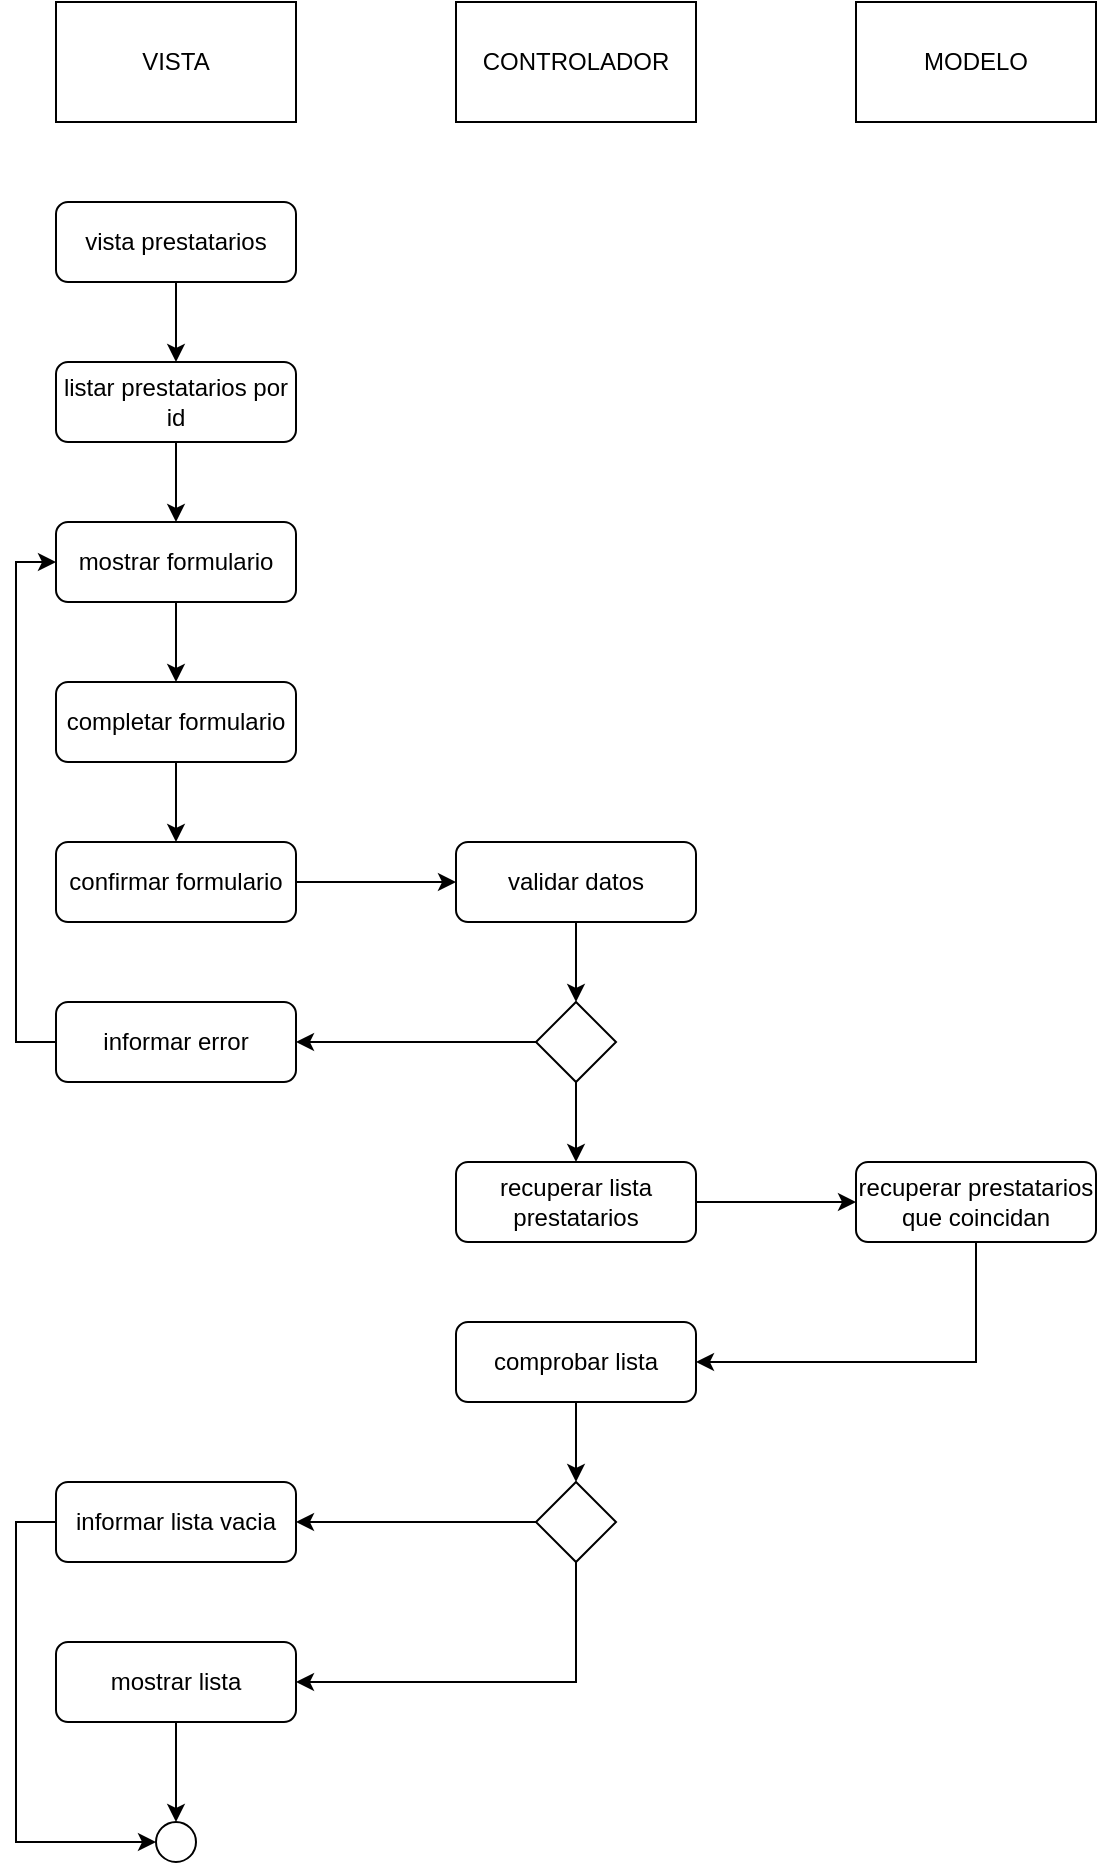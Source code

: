 <mxfile version="28.2.5">
  <diagram name="Página-1" id="2tn0s9U_ga8u8Qfxprjt">
    <mxGraphModel dx="1426" dy="679" grid="1" gridSize="10" guides="1" tooltips="1" connect="1" arrows="1" fold="1" page="1" pageScale="1" pageWidth="827" pageHeight="1169" math="0" shadow="0">
      <root>
        <mxCell id="0" />
        <mxCell id="1" parent="0" />
        <mxCell id="xd_y7Sb4m2H2BHd6RDBn-1" value="VISTA" style="rounded=0;whiteSpace=wrap;html=1;" vertex="1" parent="1">
          <mxGeometry x="120" y="20" width="120" height="60" as="geometry" />
        </mxCell>
        <mxCell id="xd_y7Sb4m2H2BHd6RDBn-2" value="CONTROLADOR" style="rounded=0;whiteSpace=wrap;html=1;" vertex="1" parent="1">
          <mxGeometry x="320" y="20" width="120" height="60" as="geometry" />
        </mxCell>
        <mxCell id="xd_y7Sb4m2H2BHd6RDBn-3" value="MODELO" style="rounded=0;whiteSpace=wrap;html=1;" vertex="1" parent="1">
          <mxGeometry x="520" y="20" width="120" height="60" as="geometry" />
        </mxCell>
        <mxCell id="xd_y7Sb4m2H2BHd6RDBn-4" value="" style="ellipse;whiteSpace=wrap;html=1;aspect=fixed;fillStyle=solid;fillColor=light-dark(#FFFFFF,#121212);" vertex="1" parent="1">
          <mxGeometry x="170" y="930" width="20" height="20" as="geometry" />
        </mxCell>
        <mxCell id="xd_y7Sb4m2H2BHd6RDBn-5" style="edgeStyle=orthogonalEdgeStyle;rounded=0;orthogonalLoop=1;jettySize=auto;html=1;exitX=0.5;exitY=1;exitDx=0;exitDy=0;entryX=0.5;entryY=0;entryDx=0;entryDy=0;" edge="1" parent="1" source="xd_y7Sb4m2H2BHd6RDBn-6" target="xd_y7Sb4m2H2BHd6RDBn-8">
          <mxGeometry relative="1" as="geometry" />
        </mxCell>
        <mxCell id="xd_y7Sb4m2H2BHd6RDBn-6" value="vista prestatarios" style="rounded=1;whiteSpace=wrap;html=1;" vertex="1" parent="1">
          <mxGeometry x="120" y="120" width="120" height="40" as="geometry" />
        </mxCell>
        <mxCell id="xd_y7Sb4m2H2BHd6RDBn-7" style="edgeStyle=orthogonalEdgeStyle;rounded=0;orthogonalLoop=1;jettySize=auto;html=1;exitX=0.5;exitY=1;exitDx=0;exitDy=0;entryX=0.5;entryY=0;entryDx=0;entryDy=0;" edge="1" parent="1" source="xd_y7Sb4m2H2BHd6RDBn-8" target="xd_y7Sb4m2H2BHd6RDBn-23">
          <mxGeometry relative="1" as="geometry" />
        </mxCell>
        <mxCell id="xd_y7Sb4m2H2BHd6RDBn-8" value="listar prestatarios por id" style="rounded=1;whiteSpace=wrap;html=1;" vertex="1" parent="1">
          <mxGeometry x="120" y="200" width="120" height="40" as="geometry" />
        </mxCell>
        <mxCell id="xd_y7Sb4m2H2BHd6RDBn-9" style="edgeStyle=orthogonalEdgeStyle;rounded=0;orthogonalLoop=1;jettySize=auto;html=1;exitX=1;exitY=0.5;exitDx=0;exitDy=0;entryX=0;entryY=0.5;entryDx=0;entryDy=0;" edge="1" parent="1" source="xd_y7Sb4m2H2BHd6RDBn-10" target="xd_y7Sb4m2H2BHd6RDBn-12">
          <mxGeometry relative="1" as="geometry" />
        </mxCell>
        <mxCell id="xd_y7Sb4m2H2BHd6RDBn-10" value="recuperar lista prestatarios" style="rounded=1;whiteSpace=wrap;html=1;" vertex="1" parent="1">
          <mxGeometry x="320" y="600" width="120" height="40" as="geometry" />
        </mxCell>
        <mxCell id="xd_y7Sb4m2H2BHd6RDBn-11" style="edgeStyle=orthogonalEdgeStyle;rounded=0;orthogonalLoop=1;jettySize=auto;html=1;exitX=0.5;exitY=1;exitDx=0;exitDy=0;entryX=1;entryY=0.5;entryDx=0;entryDy=0;" edge="1" parent="1" source="xd_y7Sb4m2H2BHd6RDBn-12" target="xd_y7Sb4m2H2BHd6RDBn-17">
          <mxGeometry relative="1" as="geometry" />
        </mxCell>
        <mxCell id="xd_y7Sb4m2H2BHd6RDBn-12" value="recuperar prestatarios que coincidan" style="rounded=1;whiteSpace=wrap;html=1;" vertex="1" parent="1">
          <mxGeometry x="520" y="600" width="120" height="40" as="geometry" />
        </mxCell>
        <mxCell id="xd_y7Sb4m2H2BHd6RDBn-13" style="edgeStyle=orthogonalEdgeStyle;rounded=0;orthogonalLoop=1;jettySize=auto;html=1;exitX=0;exitY=0.5;exitDx=0;exitDy=0;entryX=1;entryY=0.5;entryDx=0;entryDy=0;" edge="1" parent="1" source="xd_y7Sb4m2H2BHd6RDBn-15" target="xd_y7Sb4m2H2BHd6RDBn-19">
          <mxGeometry relative="1" as="geometry" />
        </mxCell>
        <mxCell id="xd_y7Sb4m2H2BHd6RDBn-14" style="edgeStyle=orthogonalEdgeStyle;rounded=0;orthogonalLoop=1;jettySize=auto;html=1;exitX=0.5;exitY=1;exitDx=0;exitDy=0;entryX=1;entryY=0.5;entryDx=0;entryDy=0;" edge="1" parent="1" source="xd_y7Sb4m2H2BHd6RDBn-15" target="xd_y7Sb4m2H2BHd6RDBn-21">
          <mxGeometry relative="1" as="geometry" />
        </mxCell>
        <mxCell id="xd_y7Sb4m2H2BHd6RDBn-15" value="" style="rhombus;whiteSpace=wrap;html=1;" vertex="1" parent="1">
          <mxGeometry x="360" y="760" width="40" height="40" as="geometry" />
        </mxCell>
        <mxCell id="xd_y7Sb4m2H2BHd6RDBn-16" style="edgeStyle=orthogonalEdgeStyle;rounded=0;orthogonalLoop=1;jettySize=auto;html=1;exitX=0.5;exitY=1;exitDx=0;exitDy=0;entryX=0.5;entryY=0;entryDx=0;entryDy=0;" edge="1" parent="1" source="xd_y7Sb4m2H2BHd6RDBn-17" target="xd_y7Sb4m2H2BHd6RDBn-15">
          <mxGeometry relative="1" as="geometry" />
        </mxCell>
        <mxCell id="xd_y7Sb4m2H2BHd6RDBn-17" value="comprobar lista" style="rounded=1;whiteSpace=wrap;html=1;" vertex="1" parent="1">
          <mxGeometry x="320" y="680" width="120" height="40" as="geometry" />
        </mxCell>
        <mxCell id="xd_y7Sb4m2H2BHd6RDBn-18" style="edgeStyle=orthogonalEdgeStyle;rounded=0;orthogonalLoop=1;jettySize=auto;html=1;exitX=0;exitY=0.5;exitDx=0;exitDy=0;entryX=0;entryY=0.5;entryDx=0;entryDy=0;" edge="1" parent="1" source="xd_y7Sb4m2H2BHd6RDBn-19" target="xd_y7Sb4m2H2BHd6RDBn-4">
          <mxGeometry relative="1" as="geometry" />
        </mxCell>
        <mxCell id="xd_y7Sb4m2H2BHd6RDBn-19" value="informar lista vacia" style="rounded=1;whiteSpace=wrap;html=1;" vertex="1" parent="1">
          <mxGeometry x="120" y="760" width="120" height="40" as="geometry" />
        </mxCell>
        <mxCell id="xd_y7Sb4m2H2BHd6RDBn-20" style="edgeStyle=orthogonalEdgeStyle;rounded=0;orthogonalLoop=1;jettySize=auto;html=1;exitX=0.5;exitY=1;exitDx=0;exitDy=0;entryX=0.5;entryY=0;entryDx=0;entryDy=0;" edge="1" parent="1" source="xd_y7Sb4m2H2BHd6RDBn-21" target="xd_y7Sb4m2H2BHd6RDBn-4">
          <mxGeometry relative="1" as="geometry" />
        </mxCell>
        <mxCell id="xd_y7Sb4m2H2BHd6RDBn-21" value="mostrar lista" style="rounded=1;whiteSpace=wrap;html=1;" vertex="1" parent="1">
          <mxGeometry x="120" y="840" width="120" height="40" as="geometry" />
        </mxCell>
        <mxCell id="xd_y7Sb4m2H2BHd6RDBn-22" style="edgeStyle=orthogonalEdgeStyle;rounded=0;orthogonalLoop=1;jettySize=auto;html=1;exitX=0.5;exitY=1;exitDx=0;exitDy=0;entryX=0.5;entryY=0;entryDx=0;entryDy=0;" edge="1" parent="1" source="xd_y7Sb4m2H2BHd6RDBn-23" target="xd_y7Sb4m2H2BHd6RDBn-25">
          <mxGeometry relative="1" as="geometry" />
        </mxCell>
        <mxCell id="xd_y7Sb4m2H2BHd6RDBn-23" value="mostrar formulario" style="rounded=1;whiteSpace=wrap;html=1;" vertex="1" parent="1">
          <mxGeometry x="120" y="280" width="120" height="40" as="geometry" />
        </mxCell>
        <mxCell id="xd_y7Sb4m2H2BHd6RDBn-24" style="edgeStyle=orthogonalEdgeStyle;rounded=0;orthogonalLoop=1;jettySize=auto;html=1;exitX=0.5;exitY=1;exitDx=0;exitDy=0;entryX=0.5;entryY=0;entryDx=0;entryDy=0;" edge="1" parent="1" source="xd_y7Sb4m2H2BHd6RDBn-25" target="xd_y7Sb4m2H2BHd6RDBn-27">
          <mxGeometry relative="1" as="geometry" />
        </mxCell>
        <mxCell id="xd_y7Sb4m2H2BHd6RDBn-25" value="completar formulario" style="rounded=1;whiteSpace=wrap;html=1;" vertex="1" parent="1">
          <mxGeometry x="120" y="360" width="120" height="40" as="geometry" />
        </mxCell>
        <mxCell id="xd_y7Sb4m2H2BHd6RDBn-26" style="edgeStyle=orthogonalEdgeStyle;rounded=0;orthogonalLoop=1;jettySize=auto;html=1;exitX=1;exitY=0.5;exitDx=0;exitDy=0;entryX=0;entryY=0.5;entryDx=0;entryDy=0;" edge="1" parent="1" source="xd_y7Sb4m2H2BHd6RDBn-27" target="xd_y7Sb4m2H2BHd6RDBn-29">
          <mxGeometry relative="1" as="geometry" />
        </mxCell>
        <mxCell id="xd_y7Sb4m2H2BHd6RDBn-27" value="confirmar formulario" style="rounded=1;whiteSpace=wrap;html=1;" vertex="1" parent="1">
          <mxGeometry x="120" y="440" width="120" height="40" as="geometry" />
        </mxCell>
        <mxCell id="xd_y7Sb4m2H2BHd6RDBn-28" style="edgeStyle=orthogonalEdgeStyle;rounded=0;orthogonalLoop=1;jettySize=auto;html=1;exitX=0.5;exitY=1;exitDx=0;exitDy=0;entryX=0.5;entryY=0;entryDx=0;entryDy=0;" edge="1" parent="1" source="xd_y7Sb4m2H2BHd6RDBn-29" target="xd_y7Sb4m2H2BHd6RDBn-34">
          <mxGeometry relative="1" as="geometry" />
        </mxCell>
        <mxCell id="xd_y7Sb4m2H2BHd6RDBn-29" value="validar datos&lt;span style=&quot;color: rgba(0, 0, 0, 0); font-family: monospace; font-size: 0px; text-align: start; text-wrap-mode: nowrap;&quot;&gt;%3CmxGraphModel%3E%3Croot%3E%3CmxCell%20id%3D%220%22%2F%3E%3CmxCell%20id%3D%221%22%20parent%3D%220%22%2F%3E%3CmxCell%20id%3D%222%22%20value%3D%22%22%20style%3D%22rounded%3D1%3BwhiteSpace%3Dwrap%3Bhtml%3D1%3B%22%20vertex%3D%221%22%20parent%3D%221%22%3E%3CmxGeometry%20x%3D%22120%22%20y%3D%22280%22%20width%3D%22120%22%20height%3D%2240%22%20as%3D%22geometry%22%2F%3E%3C%2FmxCell%3E%3C%2Froot%3E%3C%2FmxGraphModel%3E&lt;/span&gt;" style="rounded=1;whiteSpace=wrap;html=1;" vertex="1" parent="1">
          <mxGeometry x="320" y="440" width="120" height="40" as="geometry" />
        </mxCell>
        <mxCell id="xd_y7Sb4m2H2BHd6RDBn-30" style="edgeStyle=orthogonalEdgeStyle;rounded=0;orthogonalLoop=1;jettySize=auto;html=1;exitX=0;exitY=0.5;exitDx=0;exitDy=0;entryX=0;entryY=0.5;entryDx=0;entryDy=0;" edge="1" parent="1" source="xd_y7Sb4m2H2BHd6RDBn-31" target="xd_y7Sb4m2H2BHd6RDBn-23">
          <mxGeometry relative="1" as="geometry" />
        </mxCell>
        <mxCell id="xd_y7Sb4m2H2BHd6RDBn-31" value="informar error" style="rounded=1;whiteSpace=wrap;html=1;" vertex="1" parent="1">
          <mxGeometry x="120" y="520" width="120" height="40" as="geometry" />
        </mxCell>
        <mxCell id="xd_y7Sb4m2H2BHd6RDBn-32" style="edgeStyle=orthogonalEdgeStyle;rounded=0;orthogonalLoop=1;jettySize=auto;html=1;exitX=0;exitY=0.5;exitDx=0;exitDy=0;entryX=1;entryY=0.5;entryDx=0;entryDy=0;" edge="1" parent="1" source="xd_y7Sb4m2H2BHd6RDBn-34" target="xd_y7Sb4m2H2BHd6RDBn-31">
          <mxGeometry relative="1" as="geometry" />
        </mxCell>
        <mxCell id="xd_y7Sb4m2H2BHd6RDBn-33" style="edgeStyle=orthogonalEdgeStyle;rounded=0;orthogonalLoop=1;jettySize=auto;html=1;exitX=0.5;exitY=1;exitDx=0;exitDy=0;entryX=0.5;entryY=0;entryDx=0;entryDy=0;" edge="1" parent="1" source="xd_y7Sb4m2H2BHd6RDBn-34" target="xd_y7Sb4m2H2BHd6RDBn-10">
          <mxGeometry relative="1" as="geometry" />
        </mxCell>
        <mxCell id="xd_y7Sb4m2H2BHd6RDBn-34" value="" style="rhombus;whiteSpace=wrap;html=1;" vertex="1" parent="1">
          <mxGeometry x="360" y="520" width="40" height="40" as="geometry" />
        </mxCell>
      </root>
    </mxGraphModel>
  </diagram>
</mxfile>

